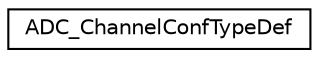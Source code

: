 digraph "Graphical Class Hierarchy"
{
 // LATEX_PDF_SIZE
  edge [fontname="Helvetica",fontsize="10",labelfontname="Helvetica",labelfontsize="10"];
  node [fontname="Helvetica",fontsize="10",shape=record];
  rankdir="LR";
  Node0 [label="ADC_ChannelConfTypeDef",height=0.2,width=0.4,color="black", fillcolor="white", style="filled",URL="$struct_a_d_c___channel_conf_type_def.html",tooltip="Structure definition of ADC channel for regular group"];
}
